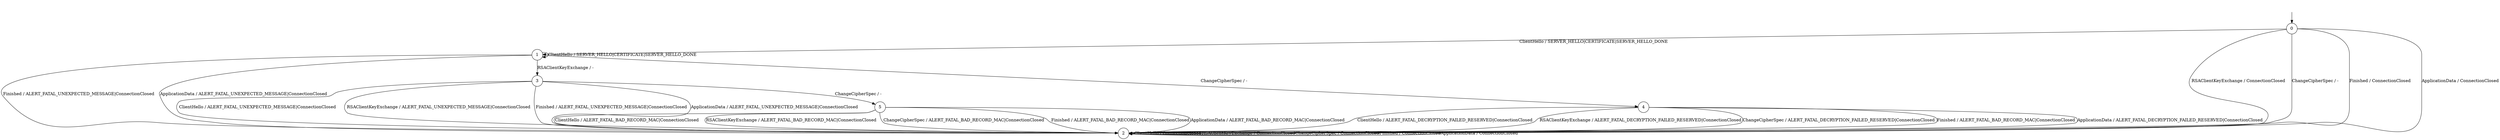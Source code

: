 digraph g {
__start0 [label="" shape="none"];

	s0 [shape="circle" label="0"];
	s1 [shape="circle" label="1"];
	s2 [shape="circle" label="2"];
	s3 [shape="circle" label="3"];
	s4 [shape="circle" label="4"];
	s5 [shape="circle" label="5"];
	s0 -> s1 [label="ClientHello / SERVER_HELLO|CERTIFICATE|SERVER_HELLO_DONE"];
	s0 -> s2 [label="RSAClientKeyExchange / ConnectionClosed"];
	s0 -> s2 [label="ChangeCipherSpec / -"];
	s0 -> s2 [label="Finished / ConnectionClosed"];
	s0 -> s2 [label="ApplicationData / ConnectionClosed"];
	s1 -> s1 [label="ClientHello / SERVER_HELLO|CERTIFICATE|SERVER_HELLO_DONE"];
	s1 -> s3 [label="RSAClientKeyExchange / -"];
	s1 -> s4 [label="ChangeCipherSpec / -"];
	s1 -> s2 [label="Finished / ALERT_FATAL_UNEXPECTED_MESSAGE|ConnectionClosed"];
	s1 -> s2 [label="ApplicationData / ALERT_FATAL_UNEXPECTED_MESSAGE|ConnectionClosed"];
	s2 -> s2 [label="ClientHello / ConnectionClosed"];
	s2 -> s2 [label="RSAClientKeyExchange / ConnectionClosed"];
	s2 -> s2 [label="ChangeCipherSpec / ConnectionClosed"];
	s2 -> s2 [label="Finished / ConnectionClosed"];
	s2 -> s2 [label="ApplicationData / ConnectionClosed"];
	s3 -> s2 [label="ClientHello / ALERT_FATAL_UNEXPECTED_MESSAGE|ConnectionClosed"];
	s3 -> s2 [label="RSAClientKeyExchange / ALERT_FATAL_UNEXPECTED_MESSAGE|ConnectionClosed"];
	s3 -> s5 [label="ChangeCipherSpec / -"];
	s3 -> s2 [label="Finished / ALERT_FATAL_UNEXPECTED_MESSAGE|ConnectionClosed"];
	s3 -> s2 [label="ApplicationData / ALERT_FATAL_UNEXPECTED_MESSAGE|ConnectionClosed"];
	s4 -> s2 [label="ClientHello / ALERT_FATAL_DECRYPTION_FAILED_RESERVED|ConnectionClosed"];
	s4 -> s2 [label="RSAClientKeyExchange / ALERT_FATAL_DECRYPTION_FAILED_RESERVED|ConnectionClosed"];
	s4 -> s2 [label="ChangeCipherSpec / ALERT_FATAL_DECRYPTION_FAILED_RESERVED|ConnectionClosed"];
	s4 -> s2 [label="Finished / ALERT_FATAL_BAD_RECORD_MAC|ConnectionClosed"];
	s4 -> s2 [label="ApplicationData / ALERT_FATAL_DECRYPTION_FAILED_RESERVED|ConnectionClosed"];
	s5 -> s2 [label="ClientHello / ALERT_FATAL_BAD_RECORD_MAC|ConnectionClosed"];
	s5 -> s2 [label="RSAClientKeyExchange / ALERT_FATAL_BAD_RECORD_MAC|ConnectionClosed"];
	s5 -> s2 [label="ChangeCipherSpec / ALERT_FATAL_BAD_RECORD_MAC|ConnectionClosed"];
	s5 -> s2 [label="Finished / ALERT_FATAL_BAD_RECORD_MAC|ConnectionClosed"];
	s5 -> s2 [label="ApplicationData / ALERT_FATAL_BAD_RECORD_MAC|ConnectionClosed"];

__start0 -> s0;
}
